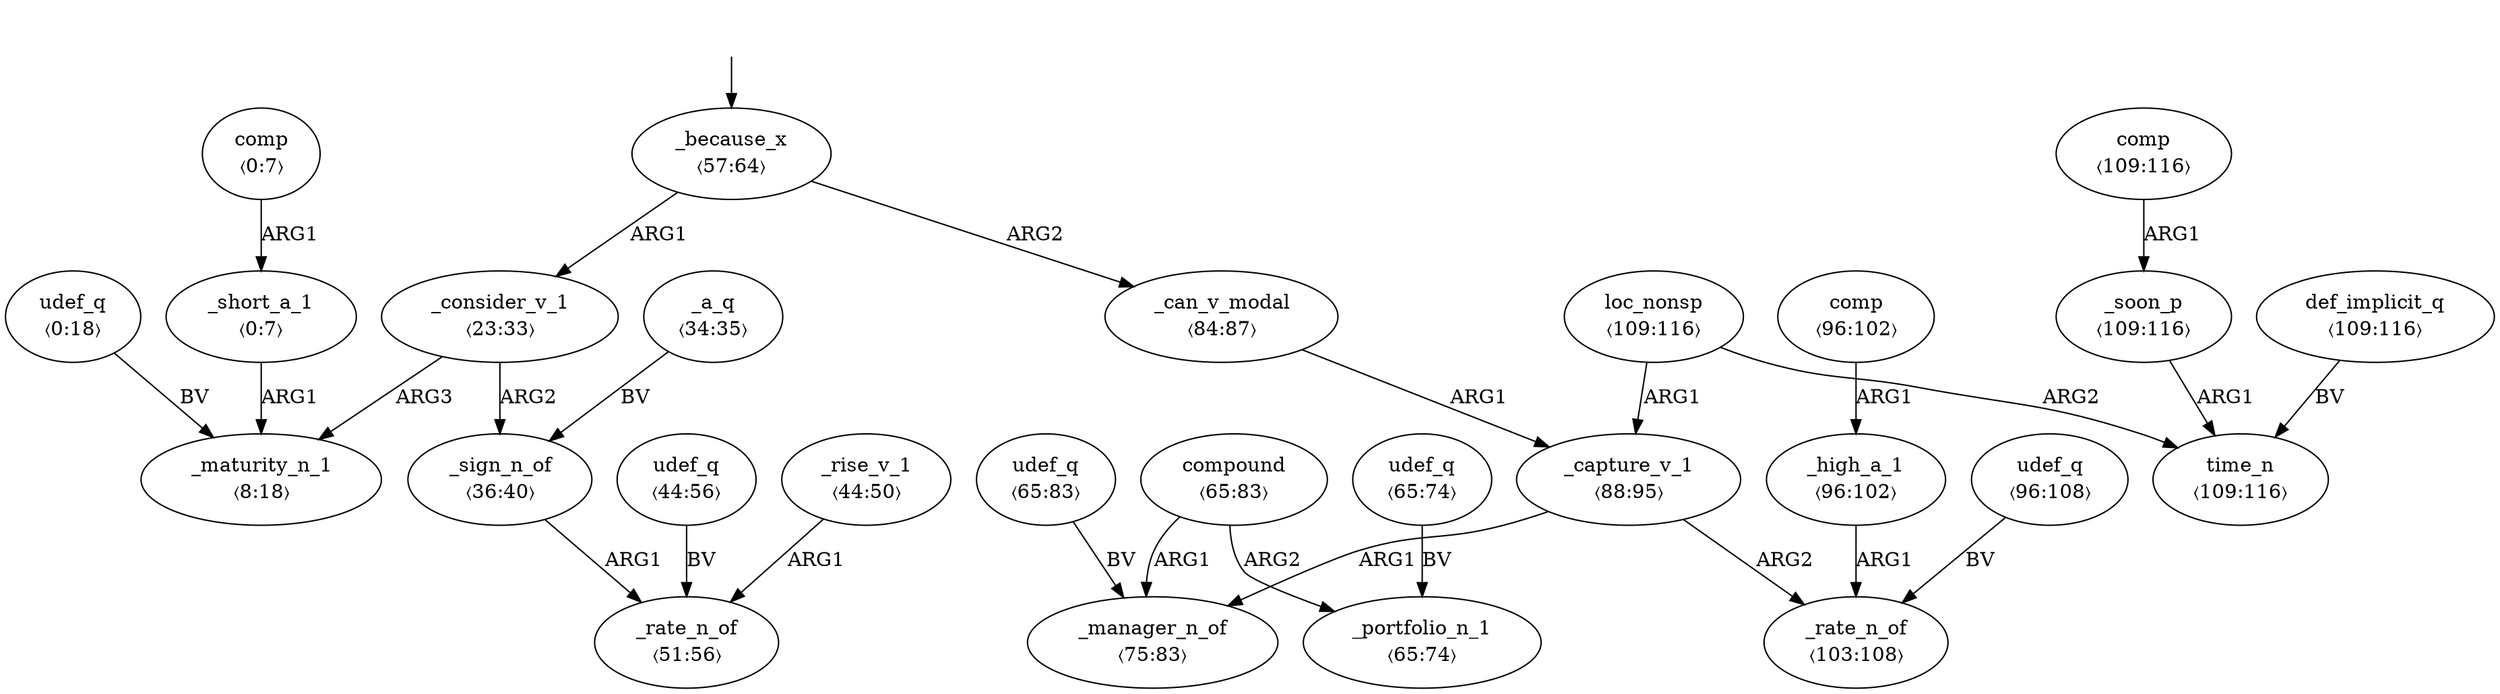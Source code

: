 digraph "20004006" {
  top [ style=invis ];
  top -> 10;
  0 [ label=<<table align="center" border="0" cellspacing="0"><tr><td colspan="2">udef_q</td></tr><tr><td colspan="2">〈0:18〉</td></tr></table>> ];
  1 [ label=<<table align="center" border="0" cellspacing="0"><tr><td colspan="2">_short_a_1</td></tr><tr><td colspan="2">〈0:7〉</td></tr></table>> ];
  2 [ label=<<table align="center" border="0" cellspacing="0"><tr><td colspan="2">comp</td></tr><tr><td colspan="2">〈0:7〉</td></tr></table>> ];
  3 [ label=<<table align="center" border="0" cellspacing="0"><tr><td colspan="2">_maturity_n_1</td></tr><tr><td colspan="2">〈8:18〉</td></tr></table>> ];
  4 [ label=<<table align="center" border="0" cellspacing="0"><tr><td colspan="2">_consider_v_1</td></tr><tr><td colspan="2">〈23:33〉</td></tr></table>> ];
  5 [ label=<<table align="center" border="0" cellspacing="0"><tr><td colspan="2">_a_q</td></tr><tr><td colspan="2">〈34:35〉</td></tr></table>> ];
  6 [ label=<<table align="center" border="0" cellspacing="0"><tr><td colspan="2">_sign_n_of</td></tr><tr><td colspan="2">〈36:40〉</td></tr></table>> ];
  7 [ label=<<table align="center" border="0" cellspacing="0"><tr><td colspan="2">udef_q</td></tr><tr><td colspan="2">〈44:56〉</td></tr></table>> ];
  8 [ label=<<table align="center" border="0" cellspacing="0"><tr><td colspan="2">_rise_v_1</td></tr><tr><td colspan="2">〈44:50〉</td></tr></table>> ];
  9 [ label=<<table align="center" border="0" cellspacing="0"><tr><td colspan="2">_rate_n_of</td></tr><tr><td colspan="2">〈51:56〉</td></tr></table>> ];
  10 [ label=<<table align="center" border="0" cellspacing="0"><tr><td colspan="2">_because_x</td></tr><tr><td colspan="2">〈57:64〉</td></tr></table>> ];
  11 [ label=<<table align="center" border="0" cellspacing="0"><tr><td colspan="2">udef_q</td></tr><tr><td colspan="2">〈65:83〉</td></tr></table>> ];
  12 [ label=<<table align="center" border="0" cellspacing="0"><tr><td colspan="2">compound</td></tr><tr><td colspan="2">〈65:83〉</td></tr></table>> ];
  13 [ label=<<table align="center" border="0" cellspacing="0"><tr><td colspan="2">udef_q</td></tr><tr><td colspan="2">〈65:74〉</td></tr></table>> ];
  14 [ label=<<table align="center" border="0" cellspacing="0"><tr><td colspan="2">_portfolio_n_1</td></tr><tr><td colspan="2">〈65:74〉</td></tr></table>> ];
  15 [ label=<<table align="center" border="0" cellspacing="0"><tr><td colspan="2">_manager_n_of</td></tr><tr><td colspan="2">〈75:83〉</td></tr></table>> ];
  16 [ label=<<table align="center" border="0" cellspacing="0"><tr><td colspan="2">_can_v_modal</td></tr><tr><td colspan="2">〈84:87〉</td></tr></table>> ];
  17 [ label=<<table align="center" border="0" cellspacing="0"><tr><td colspan="2">_capture_v_1</td></tr><tr><td colspan="2">〈88:95〉</td></tr></table>> ];
  18 [ label=<<table align="center" border="0" cellspacing="0"><tr><td colspan="2">udef_q</td></tr><tr><td colspan="2">〈96:108〉</td></tr></table>> ];
  19 [ label=<<table align="center" border="0" cellspacing="0"><tr><td colspan="2">_high_a_1</td></tr><tr><td colspan="2">〈96:102〉</td></tr></table>> ];
  20 [ label=<<table align="center" border="0" cellspacing="0"><tr><td colspan="2">comp</td></tr><tr><td colspan="2">〈96:102〉</td></tr></table>> ];
  21 [ label=<<table align="center" border="0" cellspacing="0"><tr><td colspan="2">_rate_n_of</td></tr><tr><td colspan="2">〈103:108〉</td></tr></table>> ];
  22 [ label=<<table align="center" border="0" cellspacing="0"><tr><td colspan="2">loc_nonsp</td></tr><tr><td colspan="2">〈109:116〉</td></tr></table>> ];
  23 [ label=<<table align="center" border="0" cellspacing="0"><tr><td colspan="2">time_n</td></tr><tr><td colspan="2">〈109:116〉</td></tr></table>> ];
  24 [ label=<<table align="center" border="0" cellspacing="0"><tr><td colspan="2">def_implicit_q</td></tr><tr><td colspan="2">〈109:116〉</td></tr></table>> ];
  25 [ label=<<table align="center" border="0" cellspacing="0"><tr><td colspan="2">_soon_p</td></tr><tr><td colspan="2">〈109:116〉</td></tr></table>> ];
  26 [ label=<<table align="center" border="0" cellspacing="0"><tr><td colspan="2">comp</td></tr><tr><td colspan="2">〈109:116〉</td></tr></table>> ];
  0 -> 3 [ label="BV" ];
  4 -> 6 [ label="ARG2" ];
  7 -> 9 [ label="BV" ];
  4 -> 3 [ label="ARG3" ];
  16 -> 17 [ label="ARG1" ];
  17 -> 15 [ label="ARG1" ];
  2 -> 1 [ label="ARG1" ];
  12 -> 15 [ label="ARG1" ];
  17 -> 21 [ label="ARG2" ];
  8 -> 9 [ label="ARG1" ];
  18 -> 21 [ label="BV" ];
  24 -> 23 [ label="BV" ];
  1 -> 3 [ label="ARG1" ];
  10 -> 16 [ label="ARG2" ];
  13 -> 14 [ label="BV" ];
  26 -> 25 [ label="ARG1" ];
  19 -> 21 [ label="ARG1" ];
  25 -> 23 [ label="ARG1" ];
  10 -> 4 [ label="ARG1" ];
  6 -> 9 [ label="ARG1" ];
  20 -> 19 [ label="ARG1" ];
  11 -> 15 [ label="BV" ];
  22 -> 23 [ label="ARG2" ];
  5 -> 6 [ label="BV" ];
  22 -> 17 [ label="ARG1" ];
  12 -> 14 [ label="ARG2" ];
}

